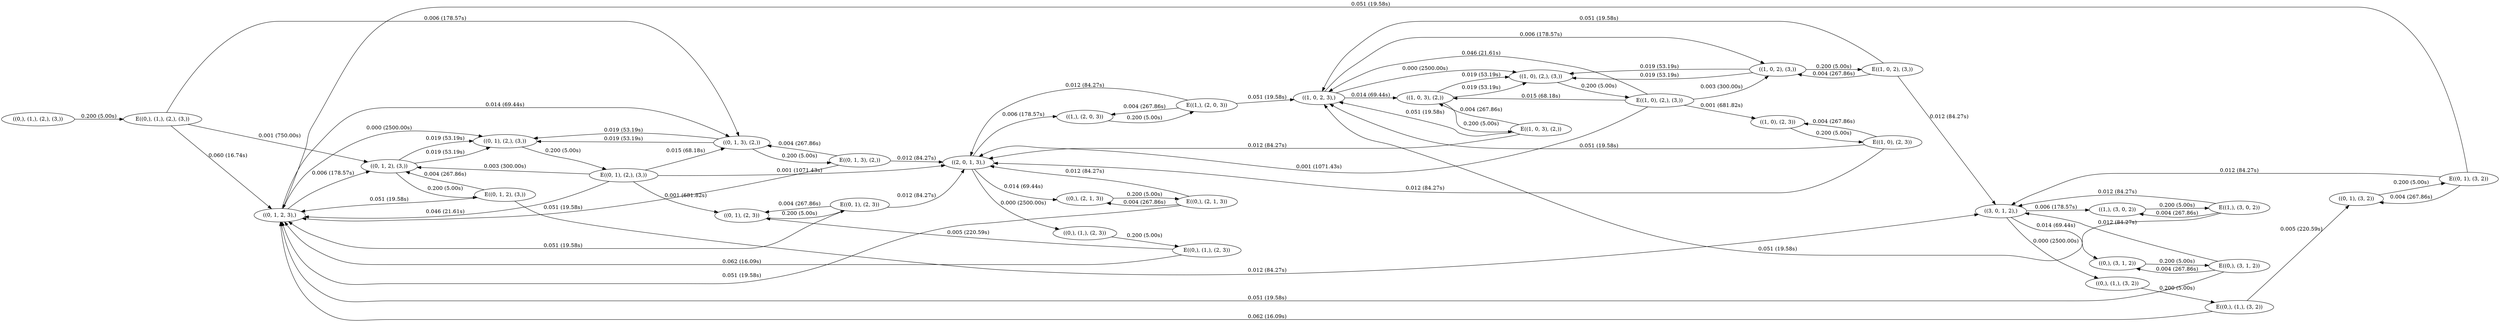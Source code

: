 digraph markov_chain { 
rankdir=LR;
"((0,), (1,), (2,), (3,))" -> "E((0,), (1,), (2,), (3,))" [ label = "0.200 (5.00s)" ]; 
"E((0,), (1,), (2,), (3,))" -> "((0, 1, 2, 3),)" [label = "0.060 (16.74s)" ]; 
"E((0,), (1,), (2,), (3,))" -> "((0, 1, 2), (3,))" [label = "0.001 (750.00s)" ]; 
"E((0,), (1,), (2,), (3,))" -> "((0, 1, 3), (2,))" [label = "0.006 (178.57s)" ]; 
"((0, 1, 2, 3),)" -> "((0, 1), (2,), (3,))" [ label = "0.000 (2500.00s)" ]; 
"((0, 1, 2, 3),)" -> "((0, 1, 2), (3,))" [ label = "0.006 (178.57s)" ]; 
"((0, 1, 2, 3),)" -> "((0, 1, 3), (2,))" [ label = "0.014 (69.44s)" ]; 
"((0, 1, 3), (2,))" -> "E((0, 1, 3), (2,))" [ label = "0.200 (5.00s)" ]; 
"E((0, 1, 3), (2,))" -> "((0, 1, 2, 3),)" [label = "0.051 (19.58s)" ]; 
"E((0, 1, 3), (2,))" -> "((0, 1, 3), (2,))" [label = "0.004 (267.86s)" ]; 
"E((0, 1, 3), (2,))" -> "((2, 0, 1, 3),)" [label = "0.012 (84.27s)" ]; 
"((0, 1, 3), (2,))" -> "((0, 1), (2,), (3,))" [ label = "0.019 (53.19s)" ]; 
"((0, 1, 3), (2,))" -> "((0, 1), (2,), (3,))" [ label = "0.019 (53.19s)" ]; 
"((0, 1, 2), (3,))" -> "E((0, 1, 2), (3,))" [ label = "0.200 (5.00s)" ]; 
"E((0, 1, 2), (3,))" -> "((0, 1, 2, 3),)" [label = "0.051 (19.58s)" ]; 
"E((0, 1, 2), (3,))" -> "((3, 0, 1, 2),)" [label = "0.012 (84.27s)" ]; 
"E((0, 1, 2), (3,))" -> "((0, 1, 2), (3,))" [label = "0.004 (267.86s)" ]; 
"((0, 1, 2), (3,))" -> "((0, 1), (2,), (3,))" [ label = "0.019 (53.19s)" ]; 
"((0, 1, 2), (3,))" -> "((0, 1), (2,), (3,))" [ label = "0.019 (53.19s)" ]; 
"((2, 0, 1, 3),)" -> "((1,), (2, 0, 3))" [ label = "0.006 (178.57s)" ]; 
"((2, 0, 1, 3),)" -> "((0,), (1,), (2, 3))" [ label = "0.000 (2500.00s)" ]; 
"((2, 0, 1, 3),)" -> "((0,), (2, 1, 3))" [ label = "0.014 (69.44s)" ]; 
"((0, 1), (2,), (3,))" -> "E((0, 1), (2,), (3,))" [ label = "0.200 (5.00s)" ]; 
"E((0, 1), (2,), (3,))" -> "((0, 1, 2), (3,))" [label = "0.003 (300.00s)" ]; 
"E((0, 1), (2,), (3,))" -> "((0, 1, 2, 3),)" [label = "0.046 (21.61s)" ]; 
"E((0, 1), (2,), (3,))" -> "((0, 1), (2, 3))" [label = "0.001 (681.82s)" ]; 
"E((0, 1), (2,), (3,))" -> "((0, 1, 3), (2,))" [label = "0.015 (68.18s)" ]; 
"E((0, 1), (2,), (3,))" -> "((2, 0, 1, 3),)" [label = "0.001 (1071.43s)" ]; 
"((3, 0, 1, 2),)" -> "((1,), (3, 0, 2))" [ label = "0.006 (178.57s)" ]; 
"((3, 0, 1, 2),)" -> "((0,), (1,), (3, 2))" [ label = "0.000 (2500.00s)" ]; 
"((3, 0, 1, 2),)" -> "((0,), (3, 1, 2))" [ label = "0.014 (69.44s)" ]; 
"((1,), (2, 0, 3))" -> "E((1,), (2, 0, 3))" [ label = "0.200 (5.00s)" ]; 
"E((1,), (2, 0, 3))" -> "((1,), (2, 0, 3))" [label = "0.004 (267.86s)" ]; 
"E((1,), (2, 0, 3))" -> "((1, 0, 2, 3),)" [label = "0.051 (19.58s)" ]; 
"E((1,), (2, 0, 3))" -> "((2, 0, 1, 3),)" [label = "0.012 (84.27s)" ]; 
"((0,), (2, 1, 3))" -> "E((0,), (2, 1, 3))" [ label = "0.200 (5.00s)" ]; 
"E((0,), (2, 1, 3))" -> "((0, 1, 2, 3),)" [label = "0.051 (19.58s)" ]; 
"E((0,), (2, 1, 3))" -> "((0,), (2, 1, 3))" [label = "0.004 (267.86s)" ]; 
"E((0,), (2, 1, 3))" -> "((2, 0, 1, 3),)" [label = "0.012 (84.27s)" ]; 
"((1,), (3, 0, 2))" -> "E((1,), (3, 0, 2))" [ label = "0.200 (5.00s)" ]; 
"E((1,), (3, 0, 2))" -> "((1, 0, 2, 3),)" [label = "0.051 (19.58s)" ]; 
"E((1,), (3, 0, 2))" -> "((3, 0, 1, 2),)" [label = "0.012 (84.27s)" ]; 
"E((1,), (3, 0, 2))" -> "((1,), (3, 0, 2))" [label = "0.004 (267.86s)" ]; 
"((0,), (1,), (2, 3))" -> "E((0,), (1,), (2, 3))" [ label = "0.200 (5.00s)" ]; 
"E((0,), (1,), (2, 3))" -> "((0, 1), (2, 3))" [label = "0.005 (220.59s)" ]; 
"E((0,), (1,), (2, 3))" -> "((0, 1, 2, 3),)" [label = "0.062 (16.09s)" ]; 
"((0, 1), (2, 3))" -> "E((0, 1), (2, 3))" [ label = "0.200 (5.00s)" ]; 
"E((0, 1), (2, 3))" -> "((0, 1, 2, 3),)" [label = "0.051 (19.58s)" ]; 
"E((0, 1), (2, 3))" -> "((0, 1), (2, 3))" [label = "0.004 (267.86s)" ]; 
"E((0, 1), (2, 3))" -> "((2, 0, 1, 3),)" [label = "0.012 (84.27s)" ]; 
"((1, 0, 2, 3),)" -> "((1, 0, 3), (2,))" [ label = "0.014 (69.44s)" ]; 
"((1, 0, 2, 3),)" -> "((1, 0), (2,), (3,))" [ label = "0.000 (2500.00s)" ]; 
"((1, 0, 2, 3),)" -> "((1, 0, 2), (3,))" [ label = "0.006 (178.57s)" ]; 
"((0,), (1,), (3, 2))" -> "E((0,), (1,), (3, 2))" [ label = "0.200 (5.00s)" ]; 
"E((0,), (1,), (3, 2))" -> "((0, 1, 2, 3),)" [label = "0.062 (16.09s)" ]; 
"E((0,), (1,), (3, 2))" -> "((0, 1), (3, 2))" [label = "0.005 (220.59s)" ]; 
"((0,), (3, 1, 2))" -> "E((0,), (3, 1, 2))" [ label = "0.200 (5.00s)" ]; 
"E((0,), (3, 1, 2))" -> "((0, 1, 2, 3),)" [label = "0.051 (19.58s)" ]; 
"E((0,), (3, 1, 2))" -> "((3, 0, 1, 2),)" [label = "0.012 (84.27s)" ]; 
"E((0,), (3, 1, 2))" -> "((0,), (3, 1, 2))" [label = "0.004 (267.86s)" ]; 
"((1, 0, 2), (3,))" -> "E((1, 0, 2), (3,))" [ label = "0.200 (5.00s)" ]; 
"E((1, 0, 2), (3,))" -> "((1, 0, 2, 3),)" [label = "0.051 (19.58s)" ]; 
"E((1, 0, 2), (3,))" -> "((3, 0, 1, 2),)" [label = "0.012 (84.27s)" ]; 
"E((1, 0, 2), (3,))" -> "((1, 0, 2), (3,))" [label = "0.004 (267.86s)" ]; 
"((1, 0, 2), (3,))" -> "((1, 0), (2,), (3,))" [ label = "0.019 (53.19s)" ]; 
"((1, 0, 2), (3,))" -> "((1, 0), (2,), (3,))" [ label = "0.019 (53.19s)" ]; 
"((1, 0, 3), (2,))" -> "E((1, 0, 3), (2,))" [ label = "0.200 (5.00s)" ]; 
"E((1, 0, 3), (2,))" -> "((1, 0, 3), (2,))" [label = "0.004 (267.86s)" ]; 
"E((1, 0, 3), (2,))" -> "((1, 0, 2, 3),)" [label = "0.051 (19.58s)" ]; 
"E((1, 0, 3), (2,))" -> "((2, 0, 1, 3),)" [label = "0.012 (84.27s)" ]; 
"((1, 0, 3), (2,))" -> "((1, 0), (2,), (3,))" [ label = "0.019 (53.19s)" ]; 
"((1, 0, 3), (2,))" -> "((1, 0), (2,), (3,))" [ label = "0.019 (53.19s)" ]; 
"((1, 0), (2,), (3,))" -> "E((1, 0), (2,), (3,))" [ label = "0.200 (5.00s)" ]; 
"E((1, 0), (2,), (3,))" -> "((1, 0, 2, 3),)" [label = "0.046 (21.61s)" ]; 
"E((1, 0), (2,), (3,))" -> "((1, 0), (2, 3))" [label = "0.001 (681.82s)" ]; 
"E((1, 0), (2,), (3,))" -> "((2, 0, 1, 3),)" [label = "0.001 (1071.43s)" ]; 
"E((1, 0), (2,), (3,))" -> "((1, 0, 3), (2,))" [label = "0.015 (68.18s)" ]; 
"E((1, 0), (2,), (3,))" -> "((1, 0, 2), (3,))" [label = "0.003 (300.00s)" ]; 
"((0, 1), (3, 2))" -> "E((0, 1), (3, 2))" [ label = "0.200 (5.00s)" ]; 
"E((0, 1), (3, 2))" -> "((0, 1, 2, 3),)" [label = "0.051 (19.58s)" ]; 
"E((0, 1), (3, 2))" -> "((3, 0, 1, 2),)" [label = "0.012 (84.27s)" ]; 
"E((0, 1), (3, 2))" -> "((0, 1), (3, 2))" [label = "0.004 (267.86s)" ]; 
"((1, 0), (2, 3))" -> "E((1, 0), (2, 3))" [ label = "0.200 (5.00s)" ]; 
"E((1, 0), (2, 3))" -> "((1, 0), (2, 3))" [label = "0.004 (267.86s)" ]; 
"E((1, 0), (2, 3))" -> "((1, 0, 2, 3),)" [label = "0.051 (19.58s)" ]; 
"E((1, 0), (2, 3))" -> "((2, 0, 1, 3),)" [label = "0.012 (84.27s)" ]; 
}
